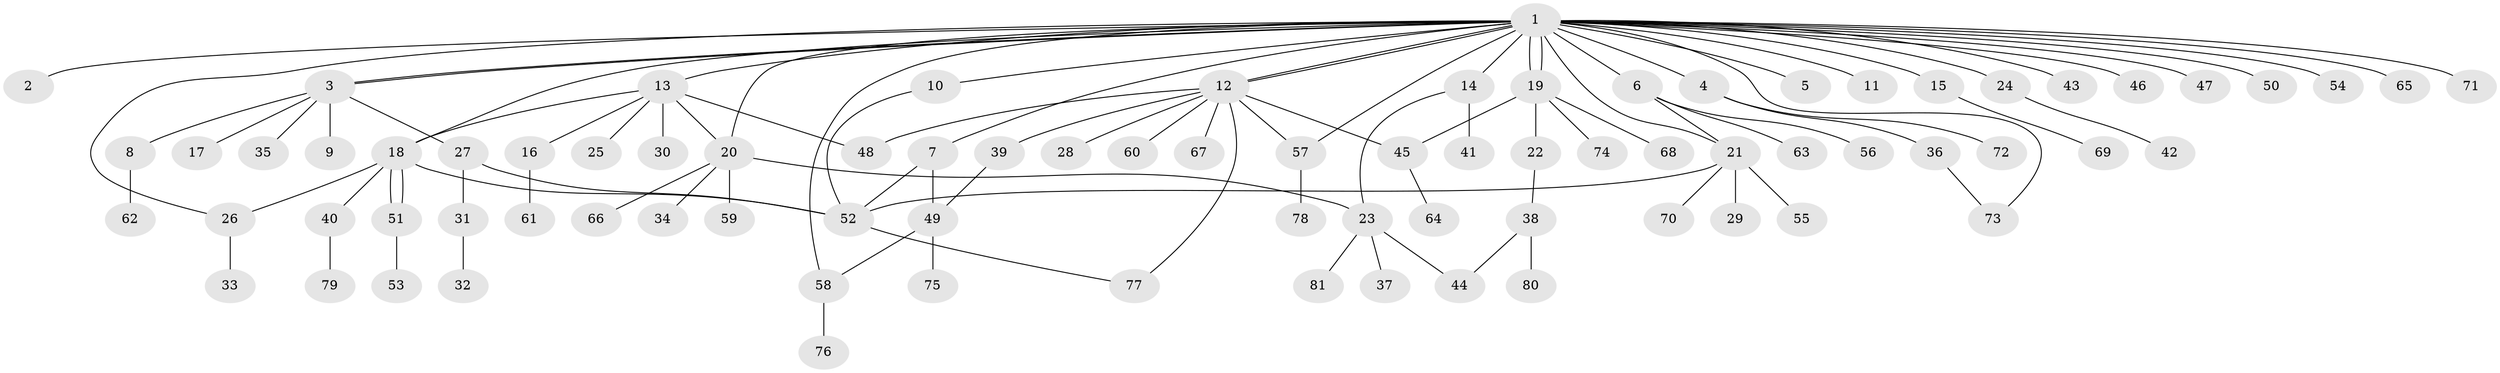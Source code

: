 // coarse degree distribution, {33: 0.017241379310344827, 1: 0.5862068965517241, 6: 0.05172413793103448, 2: 0.1724137931034483, 3: 0.08620689655172414, 10: 0.017241379310344827, 7: 0.034482758620689655, 5: 0.034482758620689655}
// Generated by graph-tools (version 1.1) at 2025/23/03/03/25 07:23:50]
// undirected, 81 vertices, 101 edges
graph export_dot {
graph [start="1"]
  node [color=gray90,style=filled];
  1;
  2;
  3;
  4;
  5;
  6;
  7;
  8;
  9;
  10;
  11;
  12;
  13;
  14;
  15;
  16;
  17;
  18;
  19;
  20;
  21;
  22;
  23;
  24;
  25;
  26;
  27;
  28;
  29;
  30;
  31;
  32;
  33;
  34;
  35;
  36;
  37;
  38;
  39;
  40;
  41;
  42;
  43;
  44;
  45;
  46;
  47;
  48;
  49;
  50;
  51;
  52;
  53;
  54;
  55;
  56;
  57;
  58;
  59;
  60;
  61;
  62;
  63;
  64;
  65;
  66;
  67;
  68;
  69;
  70;
  71;
  72;
  73;
  74;
  75;
  76;
  77;
  78;
  79;
  80;
  81;
  1 -- 2;
  1 -- 3;
  1 -- 3;
  1 -- 4;
  1 -- 5;
  1 -- 6;
  1 -- 7;
  1 -- 10;
  1 -- 11;
  1 -- 12;
  1 -- 12;
  1 -- 13;
  1 -- 14;
  1 -- 15;
  1 -- 18;
  1 -- 19;
  1 -- 19;
  1 -- 20;
  1 -- 21;
  1 -- 24;
  1 -- 26;
  1 -- 43;
  1 -- 46;
  1 -- 47;
  1 -- 50;
  1 -- 54;
  1 -- 57;
  1 -- 58;
  1 -- 65;
  1 -- 71;
  1 -- 73;
  3 -- 8;
  3 -- 9;
  3 -- 17;
  3 -- 27;
  3 -- 35;
  4 -- 36;
  4 -- 72;
  6 -- 21;
  6 -- 56;
  6 -- 63;
  7 -- 49;
  7 -- 52;
  8 -- 62;
  10 -- 52;
  12 -- 28;
  12 -- 39;
  12 -- 45;
  12 -- 48;
  12 -- 57;
  12 -- 60;
  12 -- 67;
  12 -- 77;
  13 -- 16;
  13 -- 18;
  13 -- 20;
  13 -- 25;
  13 -- 30;
  13 -- 48;
  14 -- 23;
  14 -- 41;
  15 -- 69;
  16 -- 61;
  18 -- 26;
  18 -- 40;
  18 -- 51;
  18 -- 51;
  18 -- 52;
  19 -- 22;
  19 -- 45;
  19 -- 68;
  19 -- 74;
  20 -- 23;
  20 -- 34;
  20 -- 59;
  20 -- 66;
  21 -- 29;
  21 -- 52;
  21 -- 55;
  21 -- 70;
  22 -- 38;
  23 -- 37;
  23 -- 44;
  23 -- 81;
  24 -- 42;
  26 -- 33;
  27 -- 31;
  27 -- 52;
  31 -- 32;
  36 -- 73;
  38 -- 44;
  38 -- 80;
  39 -- 49;
  40 -- 79;
  45 -- 64;
  49 -- 58;
  49 -- 75;
  51 -- 53;
  52 -- 77;
  57 -- 78;
  58 -- 76;
}
